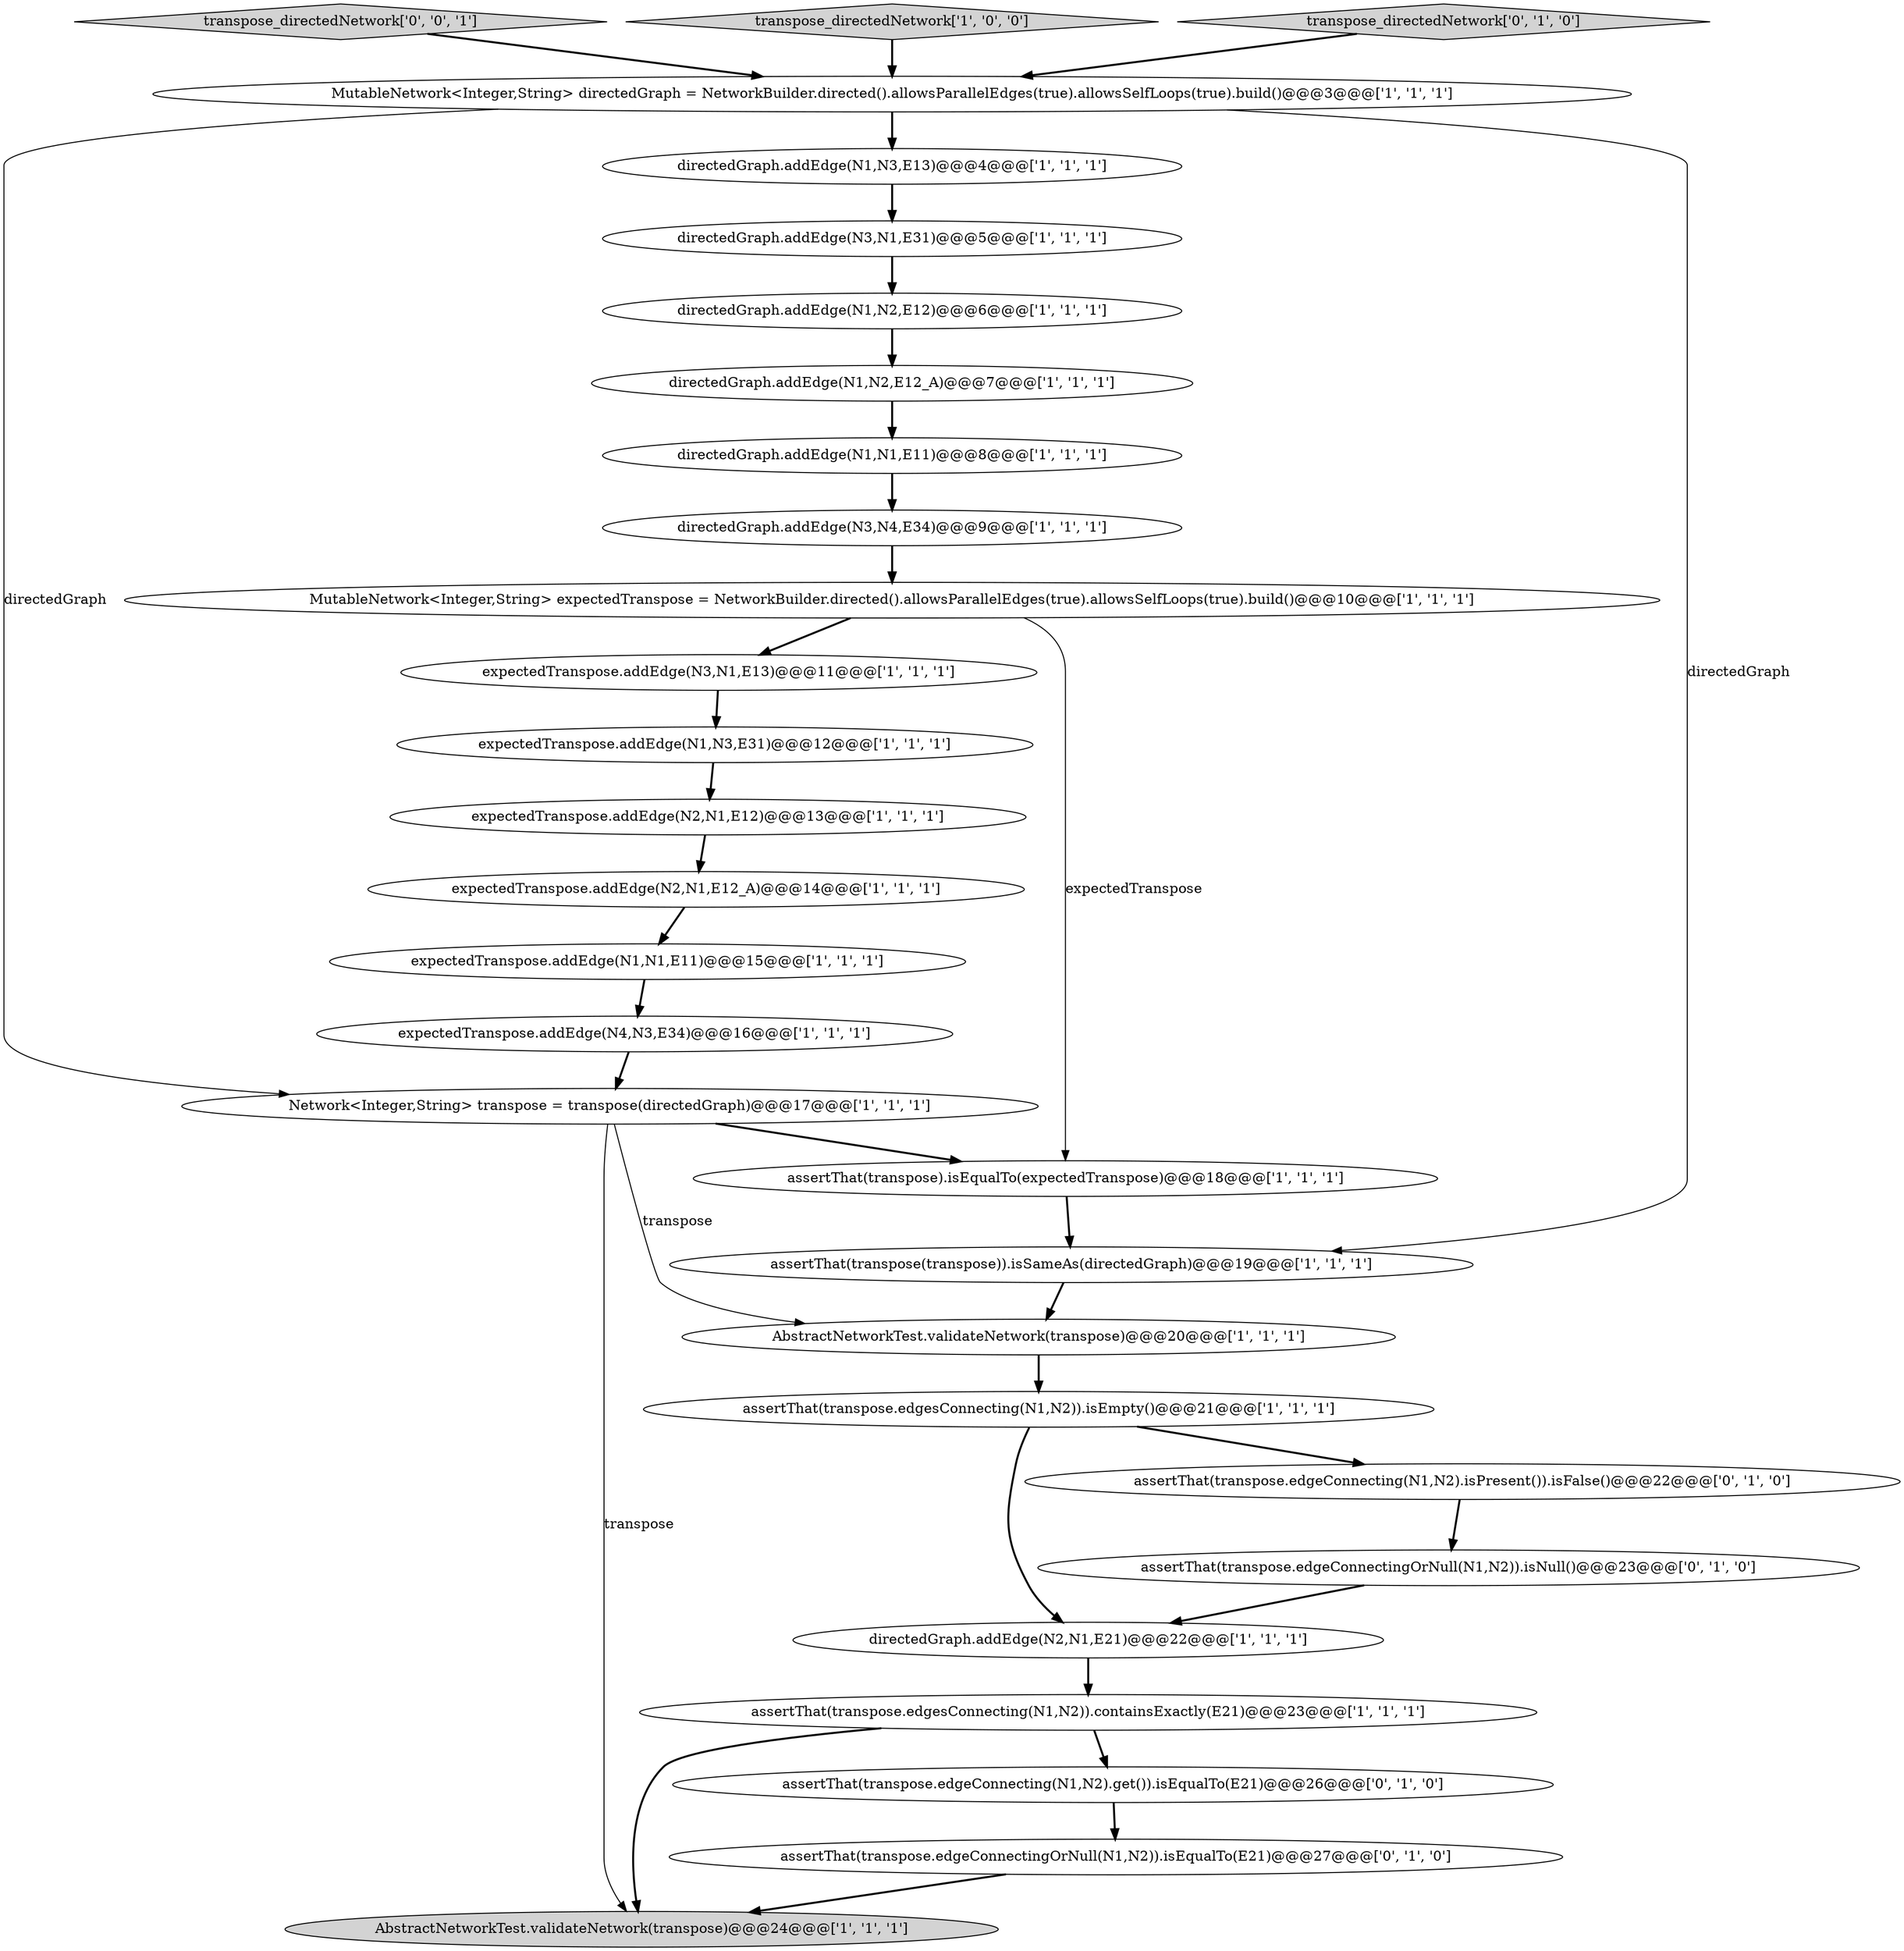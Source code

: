 digraph {
16 [style = filled, label = "directedGraph.addEdge(N1,N2,E12)@@@6@@@['1', '1', '1']", fillcolor = white, shape = ellipse image = "AAA0AAABBB1BBB"];
8 [style = filled, label = "expectedTranspose.addEdge(N1,N1,E11)@@@15@@@['1', '1', '1']", fillcolor = white, shape = ellipse image = "AAA0AAABBB1BBB"];
25 [style = filled, label = "assertThat(transpose.edgeConnectingOrNull(N1,N2)).isEqualTo(E21)@@@27@@@['0', '1', '0']", fillcolor = white, shape = ellipse image = "AAA1AAABBB2BBB"];
24 [style = filled, label = "assertThat(transpose.edgeConnecting(N1,N2).isPresent()).isFalse()@@@22@@@['0', '1', '0']", fillcolor = white, shape = ellipse image = "AAA1AAABBB2BBB"];
28 [style = filled, label = "transpose_directedNetwork['0', '0', '1']", fillcolor = lightgray, shape = diamond image = "AAA0AAABBB3BBB"];
14 [style = filled, label = "assertThat(transpose.edgesConnecting(N1,N2)).containsExactly(E21)@@@23@@@['1', '1', '1']", fillcolor = white, shape = ellipse image = "AAA0AAABBB1BBB"];
5 [style = filled, label = "transpose_directedNetwork['1', '0', '0']", fillcolor = lightgray, shape = diamond image = "AAA0AAABBB1BBB"];
17 [style = filled, label = "expectedTranspose.addEdge(N3,N1,E13)@@@11@@@['1', '1', '1']", fillcolor = white, shape = ellipse image = "AAA0AAABBB1BBB"];
0 [style = filled, label = "Network<Integer,String> transpose = transpose(directedGraph)@@@17@@@['1', '1', '1']", fillcolor = white, shape = ellipse image = "AAA0AAABBB1BBB"];
10 [style = filled, label = "AbstractNetworkTest.validateNetwork(transpose)@@@20@@@['1', '1', '1']", fillcolor = white, shape = ellipse image = "AAA0AAABBB1BBB"];
26 [style = filled, label = "assertThat(transpose.edgeConnecting(N1,N2).get()).isEqualTo(E21)@@@26@@@['0', '1', '0']", fillcolor = white, shape = ellipse image = "AAA1AAABBB2BBB"];
4 [style = filled, label = "directedGraph.addEdge(N1,N2,E12_A)@@@7@@@['1', '1', '1']", fillcolor = white, shape = ellipse image = "AAA0AAABBB1BBB"];
27 [style = filled, label = "assertThat(transpose.edgeConnectingOrNull(N1,N2)).isNull()@@@23@@@['0', '1', '0']", fillcolor = white, shape = ellipse image = "AAA1AAABBB2BBB"];
9 [style = filled, label = "directedGraph.addEdge(N1,N3,E13)@@@4@@@['1', '1', '1']", fillcolor = white, shape = ellipse image = "AAA0AAABBB1BBB"];
19 [style = filled, label = "expectedTranspose.addEdge(N4,N3,E34)@@@16@@@['1', '1', '1']", fillcolor = white, shape = ellipse image = "AAA0AAABBB1BBB"];
20 [style = filled, label = "expectedTranspose.addEdge(N1,N3,E31)@@@12@@@['1', '1', '1']", fillcolor = white, shape = ellipse image = "AAA0AAABBB1BBB"];
12 [style = filled, label = "assertThat(transpose.edgesConnecting(N1,N2)).isEmpty()@@@21@@@['1', '1', '1']", fillcolor = white, shape = ellipse image = "AAA0AAABBB1BBB"];
22 [style = filled, label = "MutableNetwork<Integer,String> expectedTranspose = NetworkBuilder.directed().allowsParallelEdges(true).allowsSelfLoops(true).build()@@@10@@@['1', '1', '1']", fillcolor = white, shape = ellipse image = "AAA0AAABBB1BBB"];
11 [style = filled, label = "expectedTranspose.addEdge(N2,N1,E12)@@@13@@@['1', '1', '1']", fillcolor = white, shape = ellipse image = "AAA0AAABBB1BBB"];
18 [style = filled, label = "assertThat(transpose).isEqualTo(expectedTranspose)@@@18@@@['1', '1', '1']", fillcolor = white, shape = ellipse image = "AAA0AAABBB1BBB"];
15 [style = filled, label = "directedGraph.addEdge(N1,N1,E11)@@@8@@@['1', '1', '1']", fillcolor = white, shape = ellipse image = "AAA0AAABBB1BBB"];
1 [style = filled, label = "directedGraph.addEdge(N2,N1,E21)@@@22@@@['1', '1', '1']", fillcolor = white, shape = ellipse image = "AAA0AAABBB1BBB"];
21 [style = filled, label = "assertThat(transpose(transpose)).isSameAs(directedGraph)@@@19@@@['1', '1', '1']", fillcolor = white, shape = ellipse image = "AAA0AAABBB1BBB"];
23 [style = filled, label = "transpose_directedNetwork['0', '1', '0']", fillcolor = lightgray, shape = diamond image = "AAA0AAABBB2BBB"];
6 [style = filled, label = "expectedTranspose.addEdge(N2,N1,E12_A)@@@14@@@['1', '1', '1']", fillcolor = white, shape = ellipse image = "AAA0AAABBB1BBB"];
2 [style = filled, label = "MutableNetwork<Integer,String> directedGraph = NetworkBuilder.directed().allowsParallelEdges(true).allowsSelfLoops(true).build()@@@3@@@['1', '1', '1']", fillcolor = white, shape = ellipse image = "AAA0AAABBB1BBB"];
7 [style = filled, label = "directedGraph.addEdge(N3,N4,E34)@@@9@@@['1', '1', '1']", fillcolor = white, shape = ellipse image = "AAA0AAABBB1BBB"];
3 [style = filled, label = "AbstractNetworkTest.validateNetwork(transpose)@@@24@@@['1', '1', '1']", fillcolor = lightgray, shape = ellipse image = "AAA0AAABBB1BBB"];
13 [style = filled, label = "directedGraph.addEdge(N3,N1,E31)@@@5@@@['1', '1', '1']", fillcolor = white, shape = ellipse image = "AAA0AAABBB1BBB"];
5->2 [style = bold, label=""];
2->0 [style = solid, label="directedGraph"];
23->2 [style = bold, label=""];
25->3 [style = bold, label=""];
14->3 [style = bold, label=""];
16->4 [style = bold, label=""];
9->13 [style = bold, label=""];
12->1 [style = bold, label=""];
19->0 [style = bold, label=""];
7->22 [style = bold, label=""];
22->17 [style = bold, label=""];
17->20 [style = bold, label=""];
15->7 [style = bold, label=""];
11->6 [style = bold, label=""];
6->8 [style = bold, label=""];
1->14 [style = bold, label=""];
12->24 [style = bold, label=""];
21->10 [style = bold, label=""];
14->26 [style = bold, label=""];
10->12 [style = bold, label=""];
2->21 [style = solid, label="directedGraph"];
26->25 [style = bold, label=""];
2->9 [style = bold, label=""];
27->1 [style = bold, label=""];
0->3 [style = solid, label="transpose"];
13->16 [style = bold, label=""];
0->10 [style = solid, label="transpose"];
18->21 [style = bold, label=""];
22->18 [style = solid, label="expectedTranspose"];
24->27 [style = bold, label=""];
4->15 [style = bold, label=""];
0->18 [style = bold, label=""];
28->2 [style = bold, label=""];
8->19 [style = bold, label=""];
20->11 [style = bold, label=""];
}

